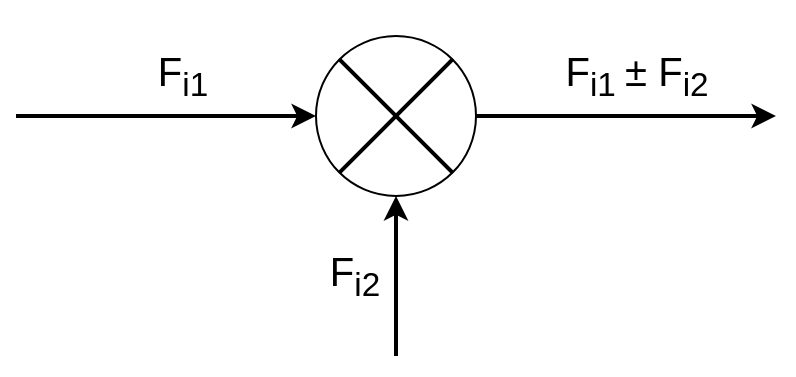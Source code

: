 <mxfile version="10.6.5" type="device"><diagram id="mlbhnb9yhGD9MUu3Z2BK" name="Page-1"><mxGraphModel dx="1394" dy="715" grid="1" gridSize="10" guides="1" tooltips="1" connect="1" arrows="1" fold="1" page="1" pageScale="1" pageWidth="827" pageHeight="1169" math="0" shadow="0"><root><mxCell id="0"/><mxCell id="1" parent="0"/><mxCell id="c4EFPLjzJy-srkfV4aEB-1" value="" style="ellipse;whiteSpace=wrap;html=1;aspect=fixed;rotation=-45;" vertex="1" parent="1"><mxGeometry x="310" y="240" width="80" height="80" as="geometry"/></mxCell><mxCell id="c4EFPLjzJy-srkfV4aEB-4" value="" style="endArrow=none;html=1;exitX=0;exitY=0.5;exitDx=0;exitDy=0;entryX=1;entryY=0.5;entryDx=0;entryDy=0;strokeWidth=2;" edge="1" parent="1" source="c4EFPLjzJy-srkfV4aEB-1" target="c4EFPLjzJy-srkfV4aEB-1"><mxGeometry width="50" height="50" relative="1" as="geometry"><mxPoint x="380" y="380" as="sourcePoint"/><mxPoint x="430" y="330" as="targetPoint"/></mxGeometry></mxCell><mxCell id="c4EFPLjzJy-srkfV4aEB-5" value="" style="endArrow=none;html=1;strokeWidth=2;exitX=0.5;exitY=0;exitDx=0;exitDy=0;entryX=0.5;entryY=1;entryDx=0;entryDy=0;" edge="1" parent="1" source="c4EFPLjzJy-srkfV4aEB-1" target="c4EFPLjzJy-srkfV4aEB-1"><mxGeometry width="50" height="50" relative="1" as="geometry"><mxPoint x="300" y="320" as="sourcePoint"/><mxPoint x="350" y="270" as="targetPoint"/></mxGeometry></mxCell><mxCell id="c4EFPLjzJy-srkfV4aEB-6" value="" style="endArrow=classic;html=1;strokeWidth=2;exitX=1;exitY=1;exitDx=0;exitDy=0;" edge="1" parent="1" source="c4EFPLjzJy-srkfV4aEB-1"><mxGeometry width="50" height="50" relative="1" as="geometry"><mxPoint x="400" y="300" as="sourcePoint"/><mxPoint x="540" y="280" as="targetPoint"/></mxGeometry></mxCell><mxCell id="c4EFPLjzJy-srkfV4aEB-7" value="&lt;font style=&quot;font-size: 20px&quot;&gt;F&lt;sub&gt;i1&amp;nbsp;&lt;/sub&gt;&lt;span&gt;±&amp;nbsp;&lt;/span&gt;F&lt;sub&gt;i2&lt;/sub&gt;&lt;/font&gt;&lt;br&gt;" style="text;html=1;resizable=0;points=[];align=center;verticalAlign=middle;labelBackgroundColor=#ffffff;" vertex="1" connectable="0" parent="c4EFPLjzJy-srkfV4aEB-6"><mxGeometry x="-0.203" relative="1" as="geometry"><mxPoint x="20" y="-20" as="offset"/></mxGeometry></mxCell><mxCell id="c4EFPLjzJy-srkfV4aEB-11" value="" style="endArrow=classic;html=1;strokeWidth=2;entryX=0;entryY=0;entryDx=0;entryDy=0;" edge="1" parent="1" target="c4EFPLjzJy-srkfV4aEB-1"><mxGeometry width="50" height="50" relative="1" as="geometry"><mxPoint x="160" y="280" as="sourcePoint"/><mxPoint x="240" y="255" as="targetPoint"/></mxGeometry></mxCell><mxCell id="c4EFPLjzJy-srkfV4aEB-12" value="&lt;font style=&quot;font-size: 20px&quot;&gt;F&lt;sub&gt;i1&lt;/sub&gt;&lt;/font&gt;&lt;br&gt;" style="text;html=1;resizable=0;points=[];align=center;verticalAlign=middle;labelBackgroundColor=#ffffff;" vertex="1" connectable="0" parent="c4EFPLjzJy-srkfV4aEB-11"><mxGeometry x="-0.391" relative="1" as="geometry"><mxPoint x="37" y="-20" as="offset"/></mxGeometry></mxCell><mxCell id="c4EFPLjzJy-srkfV4aEB-15" value="" style="endArrow=classic;html=1;strokeWidth=2;entryX=0;entryY=1;entryDx=0;entryDy=0;" edge="1" parent="1" target="c4EFPLjzJy-srkfV4aEB-1"><mxGeometry width="50" height="50" relative="1" as="geometry"><mxPoint x="350" y="400" as="sourcePoint"/><mxPoint x="230" y="460" as="targetPoint"/></mxGeometry></mxCell><mxCell id="c4EFPLjzJy-srkfV4aEB-17" value="&lt;font style=&quot;font-size: 20px&quot;&gt;F&lt;sub&gt;i2&lt;/sub&gt;&lt;/font&gt;&lt;br&gt;" style="text;html=1;resizable=0;points=[];align=center;verticalAlign=middle;labelBackgroundColor=#ffffff;direction=east;" vertex="1" connectable="0" parent="1"><mxGeometry x="330.214" y="380" as="geometry"><mxPoint x="-1.5" y="-20" as="offset"/></mxGeometry></mxCell></root></mxGraphModel></diagram></mxfile>